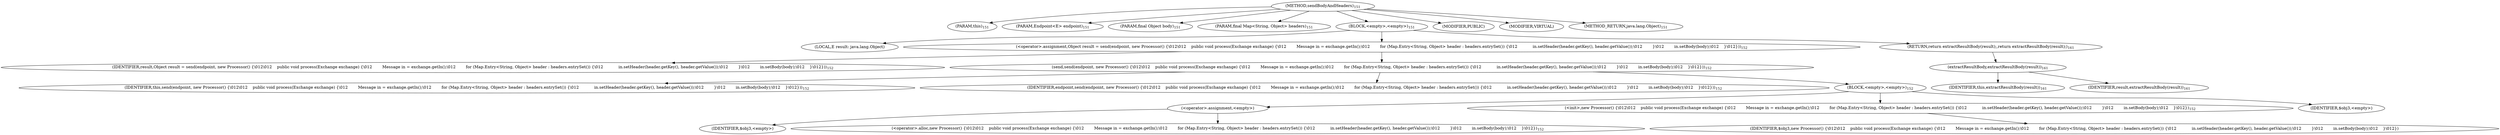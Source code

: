 digraph "sendBodyAndHeaders" {  
"539" [label = <(METHOD,sendBodyAndHeaders)<SUB>151</SUB>> ]
"53" [label = <(PARAM,this)<SUB>151</SUB>> ]
"540" [label = <(PARAM,Endpoint&lt;E&gt; endpoint)<SUB>151</SUB>> ]
"541" [label = <(PARAM,final Object body)<SUB>151</SUB>> ]
"542" [label = <(PARAM,final Map&lt;String, Object&gt; headers)<SUB>151</SUB>> ]
"543" [label = <(BLOCK,&lt;empty&gt;,&lt;empty&gt;)<SUB>151</SUB>> ]
"544" [label = <(LOCAL,E result: java.lang.Object)> ]
"545" [label = <(&lt;operator&gt;.assignment,Object result = send(endpoint, new Processor() {\012\012    public void process(Exchange exchange) {\012        Message in = exchange.getIn();\012        for (Map.Entry&lt;String, Object&gt; header : headers.entrySet()) {\012            in.setHeader(header.getKey(), header.getValue());\012        }\012        in.setBody(body);\012    }\012}))<SUB>152</SUB>> ]
"546" [label = <(IDENTIFIER,result,Object result = send(endpoint, new Processor() {\012\012    public void process(Exchange exchange) {\012        Message in = exchange.getIn();\012        for (Map.Entry&lt;String, Object&gt; header : headers.entrySet()) {\012            in.setHeader(header.getKey(), header.getValue());\012        }\012        in.setBody(body);\012    }\012}))<SUB>152</SUB>> ]
"547" [label = <(send,send(endpoint, new Processor() {\012\012    public void process(Exchange exchange) {\012        Message in = exchange.getIn();\012        for (Map.Entry&lt;String, Object&gt; header : headers.entrySet()) {\012            in.setHeader(header.getKey(), header.getValue());\012        }\012        in.setBody(body);\012    }\012}))<SUB>152</SUB>> ]
"52" [label = <(IDENTIFIER,this,send(endpoint, new Processor() {\012\012    public void process(Exchange exchange) {\012        Message in = exchange.getIn();\012        for (Map.Entry&lt;String, Object&gt; header : headers.entrySet()) {\012            in.setHeader(header.getKey(), header.getValue());\012        }\012        in.setBody(body);\012    }\012}))<SUB>152</SUB>> ]
"548" [label = <(IDENTIFIER,endpoint,send(endpoint, new Processor() {\012\012    public void process(Exchange exchange) {\012        Message in = exchange.getIn();\012        for (Map.Entry&lt;String, Object&gt; header : headers.entrySet()) {\012            in.setHeader(header.getKey(), header.getValue());\012        }\012        in.setBody(body);\012    }\012}))<SUB>152</SUB>> ]
"549" [label = <(BLOCK,&lt;empty&gt;,&lt;empty&gt;)<SUB>152</SUB>> ]
"550" [label = <(&lt;operator&gt;.assignment,&lt;empty&gt;)> ]
"551" [label = <(IDENTIFIER,$obj3,&lt;empty&gt;)> ]
"552" [label = <(&lt;operator&gt;.alloc,new Processor() {\012\012    public void process(Exchange exchange) {\012        Message in = exchange.getIn();\012        for (Map.Entry&lt;String, Object&gt; header : headers.entrySet()) {\012            in.setHeader(header.getKey(), header.getValue());\012        }\012        in.setBody(body);\012    }\012})<SUB>152</SUB>> ]
"553" [label = <(&lt;init&gt;,new Processor() {\012\012    public void process(Exchange exchange) {\012        Message in = exchange.getIn();\012        for (Map.Entry&lt;String, Object&gt; header : headers.entrySet()) {\012            in.setHeader(header.getKey(), header.getValue());\012        }\012        in.setBody(body);\012    }\012})<SUB>152</SUB>> ]
"554" [label = <(IDENTIFIER,$obj3,new Processor() {\012\012    public void process(Exchange exchange) {\012        Message in = exchange.getIn();\012        for (Map.Entry&lt;String, Object&gt; header : headers.entrySet()) {\012            in.setHeader(header.getKey(), header.getValue());\012        }\012        in.setBody(body);\012    }\012})> ]
"555" [label = <(IDENTIFIER,$obj3,&lt;empty&gt;)> ]
"556" [label = <(RETURN,return extractResultBody(result);,return extractResultBody(result);)<SUB>161</SUB>> ]
"557" [label = <(extractResultBody,extractResultBody(result))<SUB>161</SUB>> ]
"54" [label = <(IDENTIFIER,this,extractResultBody(result))<SUB>161</SUB>> ]
"558" [label = <(IDENTIFIER,result,extractResultBody(result))<SUB>161</SUB>> ]
"559" [label = <(MODIFIER,PUBLIC)> ]
"560" [label = <(MODIFIER,VIRTUAL)> ]
"561" [label = <(METHOD_RETURN,java.lang.Object)<SUB>151</SUB>> ]
  "539" -> "53" 
  "539" -> "540" 
  "539" -> "541" 
  "539" -> "542" 
  "539" -> "543" 
  "539" -> "559" 
  "539" -> "560" 
  "539" -> "561" 
  "543" -> "544" 
  "543" -> "545" 
  "543" -> "556" 
  "545" -> "546" 
  "545" -> "547" 
  "547" -> "52" 
  "547" -> "548" 
  "547" -> "549" 
  "549" -> "550" 
  "549" -> "553" 
  "549" -> "555" 
  "550" -> "551" 
  "550" -> "552" 
  "553" -> "554" 
  "556" -> "557" 
  "557" -> "54" 
  "557" -> "558" 
}
